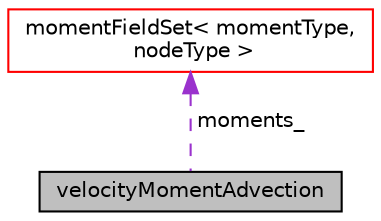 digraph "velocityMomentAdvection"
{
  bgcolor="transparent";
  edge [fontname="Helvetica",fontsize="10",labelfontname="Helvetica",labelfontsize="10"];
  node [fontname="Helvetica",fontsize="10",shape=record];
  Node4 [label="velocityMomentAdvection",height=0.2,width=0.4,color="black", fillcolor="grey75", style="filled", fontcolor="black"];
  Node5 -> Node4 [dir="back",color="darkorchid3",fontsize="10",style="dashed",label=" moments_" ,fontname="Helvetica"];
  Node5 [label="momentFieldSet\< momentType,\l nodeType \>",height=0.2,width=0.4,color="red",URL="$a02040.html",tooltip="Stores a list of moments, with a Map<label> that takes a label key and returns the index into the lis..."];
}
